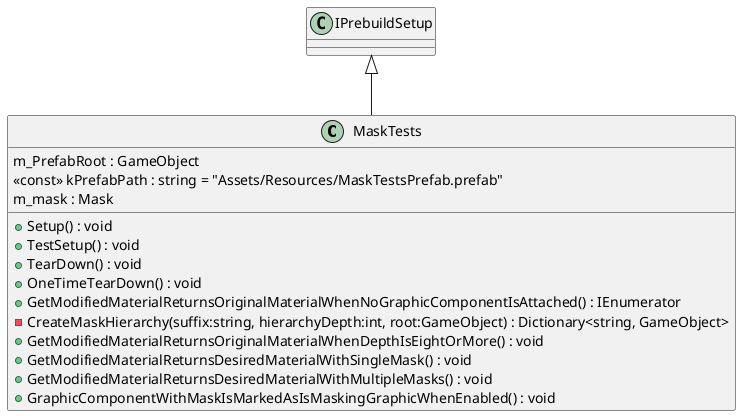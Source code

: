 @startuml
class MaskTests {
    m_PrefabRoot : GameObject
    <<const>> kPrefabPath : string = "Assets/Resources/MaskTestsPrefab.prefab"
    m_mask : Mask
    + Setup() : void
    + TestSetup() : void
    + TearDown() : void
    + OneTimeTearDown() : void
    + GetModifiedMaterialReturnsOriginalMaterialWhenNoGraphicComponentIsAttached() : IEnumerator
    - CreateMaskHierarchy(suffix:string, hierarchyDepth:int, root:GameObject) : Dictionary<string, GameObject>
    + GetModifiedMaterialReturnsOriginalMaterialWhenDepthIsEightOrMore() : void
    + GetModifiedMaterialReturnsDesiredMaterialWithSingleMask() : void
    + GetModifiedMaterialReturnsDesiredMaterialWithMultipleMasks() : void
    + GraphicComponentWithMaskIsMarkedAsIsMaskingGraphicWhenEnabled() : void
}
IPrebuildSetup <|-- MaskTests
@enduml

